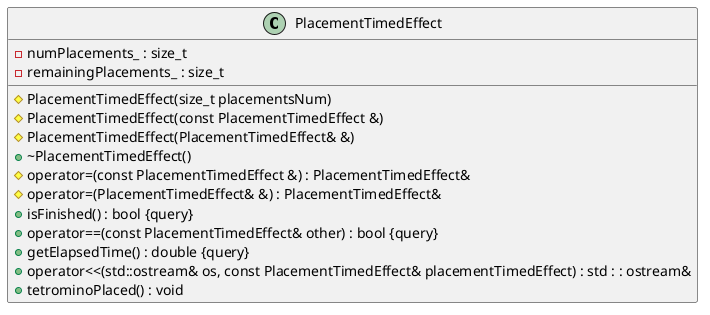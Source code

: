 @startuml (id = PlacementTimedEffect)

class PlacementTimedEffect {
	#PlacementTimedEffect(size_t placementsNum)
	#PlacementTimedEffect(const PlacementTimedEffect &)
	#PlacementTimedEffect(PlacementTimedEffect& &)
	+~PlacementTimedEffect()
	#operator=(const PlacementTimedEffect &) : PlacementTimedEffect&
	#operator=(PlacementTimedEffect& &) : PlacementTimedEffect&
	+isFinished() : bool {query}
	+operator==(const PlacementTimedEffect& other) : bool {query}
	+getElapsedTime() : double {query}
	-numPlacements_ : size_t
	-remainingPlacements_ : size_t
	+operator<<(std::ostream& os, const PlacementTimedEffect& placementTimedEffect) : std : : ostream&
	+tetrominoPlaced() : void
}

@enduml